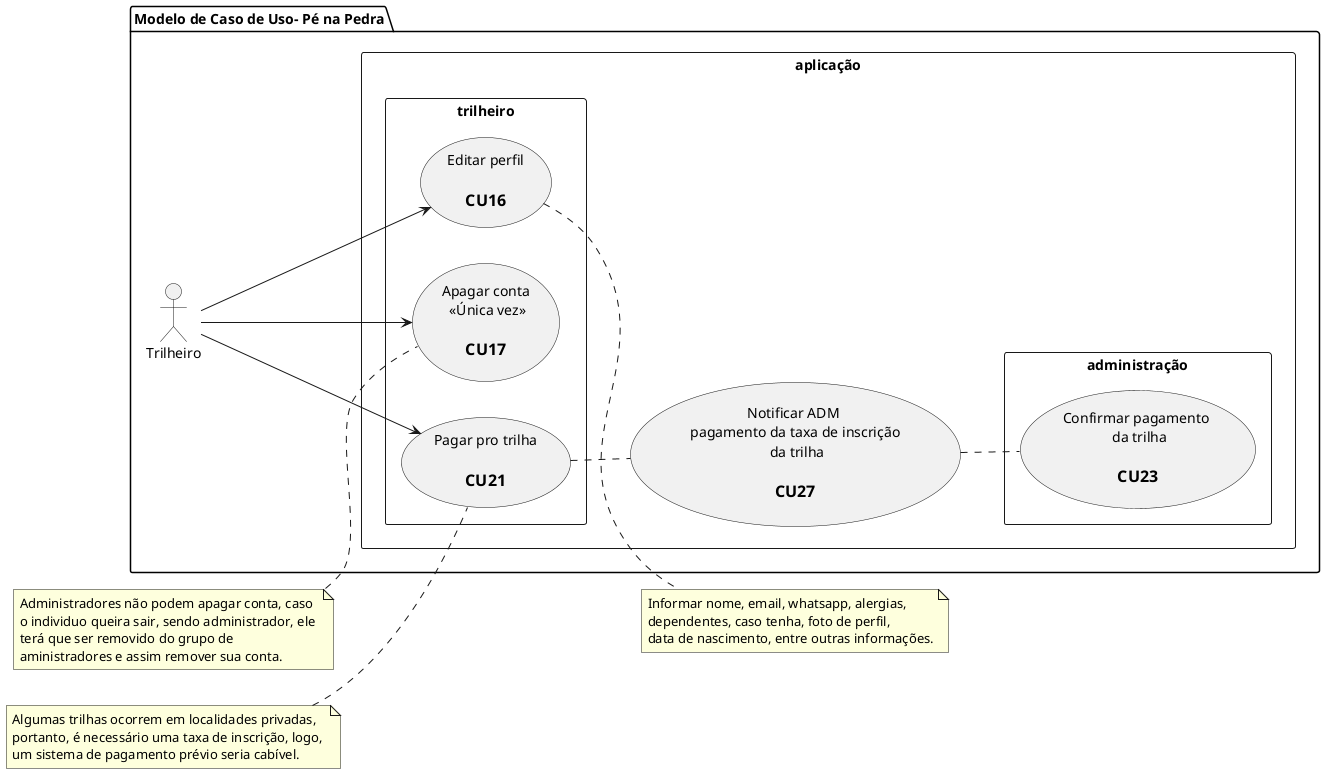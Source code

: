 @startuml pe_na_pedra_usecase_8
  left to right direction
  
  package "Modelo de Caso de Uso- Pé na Pedra" {
    :Trilheiro: as tr

    rectangle aplicação {
      usecase uc27 as "Notificar ADM \n pagamento da taxa de inscrição \n da trilha\n 
        == CU27"

      rectangle administração {
        usecase uc23 as "Confirmar pagamento \n da trilha\n 
          == CU23"
      }

      rectangle trilheiro {
        usecase uc16 as "Editar perfil\n 
          == CU16"
        usecase uc17 as "Apagar conta\n <<Única vez>>\n 
          == CU17"
        usecase uc21 as "Pagar pro trilha\n 
          == CU21"
      }
    }
  }

  note right of uc16
    Informar nome, email, whatsapp, alergias,
    dependentes, caso tenha, foto de perfil,
    data de nascimento, entre outras informações.
  end note

  note left of uc17
    Administradores não podem apagar conta, caso
    o individuo queira sair, sendo administrador, ele 
    terá que ser removido do grupo de 
    aministradores e assim remover sua conta.
  end note

  note left of uc21
    Algumas trilhas ocorrem em localidades privadas,
    portanto, é necessário uma taxa de inscrição, logo, 
    um sistema de pagamento prévio seria cabível.
  end note

  uc21 .. uc27
  uc27 .. uc23

  tr --> uc16
  tr --> uc17
  tr --> uc21
@enduml
